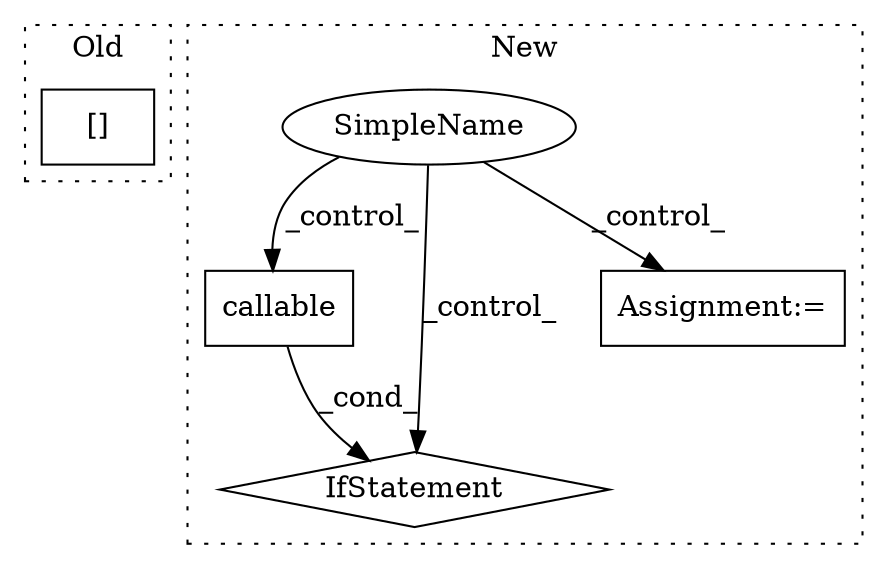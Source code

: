 digraph G {
subgraph cluster0 {
1 [label="[]" a="2" s="4276,4285" l="8,1" shape="box"];
label = "Old";
style="dotted";
}
subgraph cluster1 {
2 [label="callable" a="32" s="4991,5011" l="9,1" shape="box"];
3 [label="IfStatement" a="25" s="5012" l="3" shape="diamond"];
4 [label="SimpleName" a="42" s="" l="" shape="ellipse"];
5 [label="Assignment:=" a="7" s="5097" l="1" shape="box"];
label = "New";
style="dotted";
}
2 -> 3 [label="_cond_"];
4 -> 3 [label="_control_"];
4 -> 5 [label="_control_"];
4 -> 2 [label="_control_"];
}